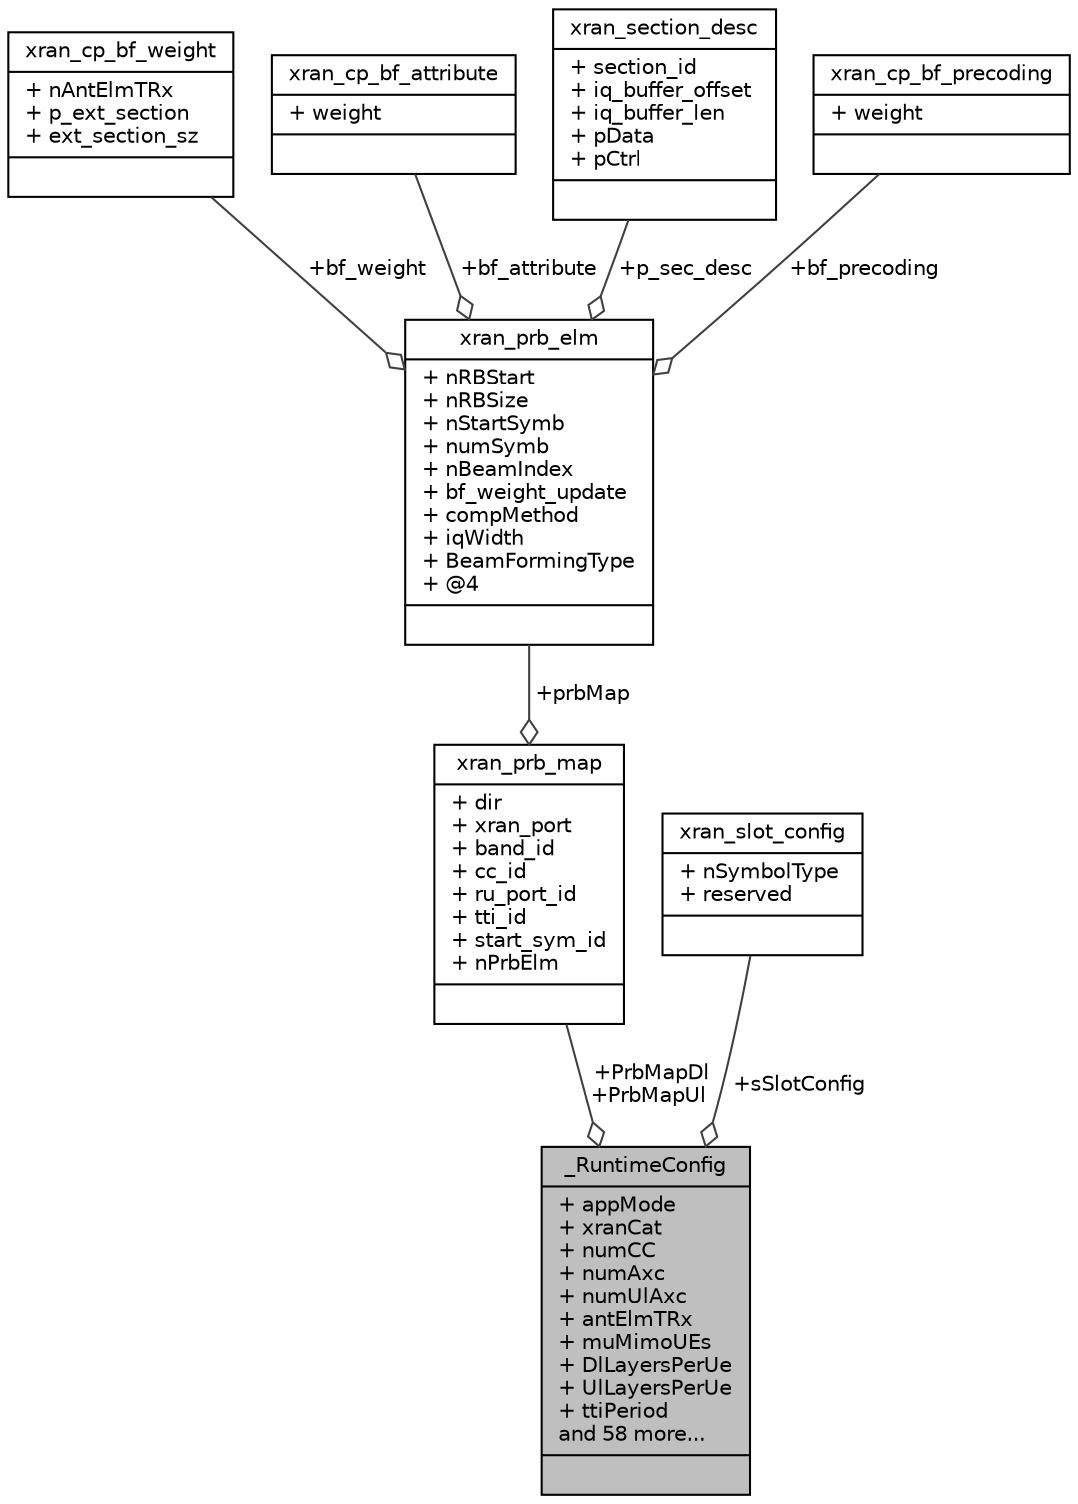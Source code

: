 digraph "_RuntimeConfig"
{
 // LATEX_PDF_SIZE
  edge [fontname="Helvetica",fontsize="10",labelfontname="Helvetica",labelfontsize="10"];
  node [fontname="Helvetica",fontsize="10",shape=record];
  Node1 [label="{_RuntimeConfig\n|+ appMode\l+ xranCat\l+ numCC\l+ numAxc\l+ numUlAxc\l+ antElmTRx\l+ muMimoUEs\l+ DlLayersPerUe\l+ UlLayersPerUe\l+ ttiPeriod\land 58 more...\l|}",height=0.2,width=0.4,color="black", fillcolor="grey75", style="filled", fontcolor="black",tooltip=" "];
  Node2 -> Node1 [color="grey25",fontsize="10",style="solid",label=" +PrbMapDl\n+PrbMapUl" ,arrowhead="odiamond",fontname="Helvetica"];
  Node2 [label="{xran_prb_map\n|+ dir\l+ xran_port\l+ band_id\l+ cc_id\l+ ru_port_id\l+ tti_id\l+ start_sym_id\l+ nPrbElm\l|}",height=0.2,width=0.4,color="black", fillcolor="white", style="filled",URL="$structxran__prb__map.html",tooltip=" "];
  Node3 -> Node2 [color="grey25",fontsize="10",style="solid",label=" +prbMap" ,arrowhead="odiamond",fontname="Helvetica"];
  Node3 [label="{xran_prb_elm\n|+ nRBStart\l+ nRBSize\l+ nStartSymb\l+ numSymb\l+ nBeamIndex\l+ bf_weight_update\l+ compMethod\l+ iqWidth\l+ BeamFormingType\l+ @4\l|}",height=0.2,width=0.4,color="black", fillcolor="white", style="filled",URL="$structxran__prb__elm.html",tooltip=" "];
  Node4 -> Node3 [color="grey25",fontsize="10",style="solid",label=" +bf_weight" ,arrowhead="odiamond",fontname="Helvetica"];
  Node4 [label="{xran_cp_bf_weight\n|+ nAntElmTRx\l+ p_ext_section\l+ ext_section_sz\l|}",height=0.2,width=0.4,color="black", fillcolor="white", style="filled",URL="$structxran__cp__bf__weight.html",tooltip=" "];
  Node5 -> Node3 [color="grey25",fontsize="10",style="solid",label=" +bf_attribute" ,arrowhead="odiamond",fontname="Helvetica"];
  Node5 [label="{xran_cp_bf_attribute\n|+ weight\l|}",height=0.2,width=0.4,color="black", fillcolor="white", style="filled",URL="$structxran__cp__bf__attribute.html",tooltip=" "];
  Node6 -> Node3 [color="grey25",fontsize="10",style="solid",label=" +p_sec_desc" ,arrowhead="odiamond",fontname="Helvetica"];
  Node6 [label="{xran_section_desc\n|+ section_id\l+ iq_buffer_offset\l+ iq_buffer_len\l+ pData\l+ pCtrl\l|}",height=0.2,width=0.4,color="black", fillcolor="white", style="filled",URL="$structxran__section__desc.html",tooltip=" "];
  Node7 -> Node3 [color="grey25",fontsize="10",style="solid",label=" +bf_precoding" ,arrowhead="odiamond",fontname="Helvetica"];
  Node7 [label="{xran_cp_bf_precoding\n|+ weight\l|}",height=0.2,width=0.4,color="black", fillcolor="white", style="filled",URL="$structxran__cp__bf__precoding.html",tooltip=" "];
  Node8 -> Node1 [color="grey25",fontsize="10",style="solid",label=" +sSlotConfig" ,arrowhead="odiamond",fontname="Helvetica"];
  Node8 [label="{xran_slot_config\n|+ nSymbolType\l+ reserved\l|}",height=0.2,width=0.4,color="black", fillcolor="white", style="filled",URL="$structxran__slot__config.html",tooltip=" "];
}
